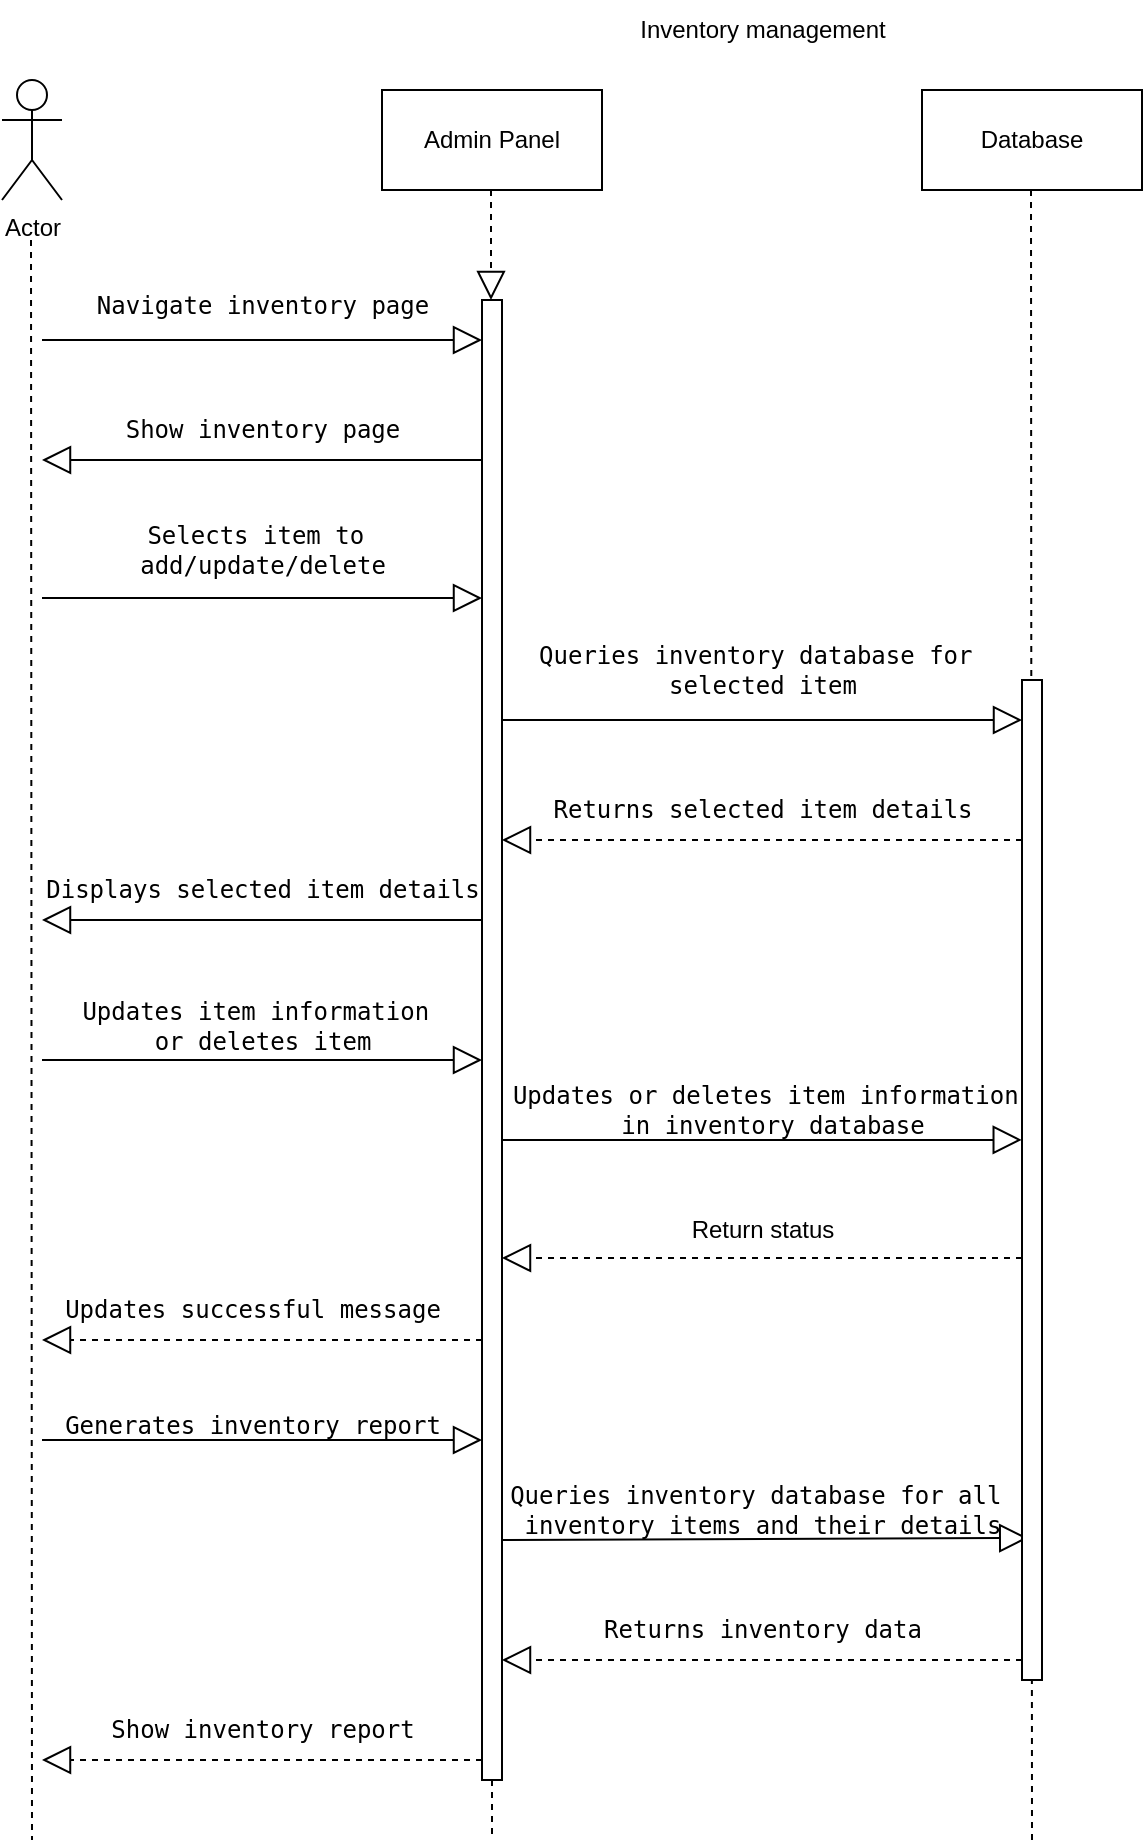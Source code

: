 <mxfile version="21.3.2" type="github">
  <diagram name="Page-1" id="PtCPAR5SjKTEY9qWhXtf">
    <mxGraphModel dx="954" dy="556" grid="1" gridSize="10" guides="1" tooltips="1" connect="1" arrows="1" fold="1" page="1" pageScale="1" pageWidth="1100" pageHeight="1700" math="0" shadow="0">
      <root>
        <mxCell id="0" />
        <mxCell id="1" parent="0" />
        <mxCell id="2j9vji1CD5PVVpKvyyKQ-1" value="Actor" style="shape=umlActor;verticalLabelPosition=bottom;verticalAlign=top;html=1;outlineConnect=0;" parent="1" vertex="1">
          <mxGeometry x="90" y="40" width="30" height="60" as="geometry" />
        </mxCell>
        <mxCell id="2j9vji1CD5PVVpKvyyKQ-2" value="Database" style="html=1;whiteSpace=wrap;" parent="1" vertex="1">
          <mxGeometry x="550" y="45" width="110" height="50" as="geometry" />
        </mxCell>
        <mxCell id="2j9vji1CD5PVVpKvyyKQ-3" value="Admin Panel" style="html=1;whiteSpace=wrap;" parent="1" vertex="1">
          <mxGeometry x="280" y="45" width="110" height="50" as="geometry" />
        </mxCell>
        <mxCell id="2j9vji1CD5PVVpKvyyKQ-4" value="" style="endArrow=none;dashed=1;endFill=0;endSize=12;html=1;rounded=0;" parent="1" edge="1">
          <mxGeometry width="160" relative="1" as="geometry">
            <mxPoint x="104.5" y="120" as="sourcePoint" />
            <mxPoint x="105" y="920" as="targetPoint" />
          </mxGeometry>
        </mxCell>
        <mxCell id="2j9vji1CD5PVVpKvyyKQ-5" value="" style="endArrow=none;dashed=1;endFill=0;endSize=12;html=1;rounded=0;" parent="1" source="2j9vji1CD5PVVpKvyyKQ-35" edge="1">
          <mxGeometry width="160" relative="1" as="geometry">
            <mxPoint x="334.5" y="95" as="sourcePoint" />
            <mxPoint x="335" y="920" as="targetPoint" />
          </mxGeometry>
        </mxCell>
        <mxCell id="2j9vji1CD5PVVpKvyyKQ-6" value="" style="endArrow=none;dashed=1;endFill=0;endSize=12;html=1;rounded=0;" parent="1" edge="1">
          <mxGeometry width="160" relative="1" as="geometry">
            <mxPoint x="604.5" y="95" as="sourcePoint" />
            <mxPoint x="605" y="920" as="targetPoint" />
          </mxGeometry>
        </mxCell>
        <mxCell id="2j9vji1CD5PVVpKvyyKQ-7" value="&lt;pre&gt;&lt;code class=&quot;!whitespace-pre hljs language-rust&quot;&gt;Navigate inventory page&lt;/code&gt;&lt;/pre&gt;" style="text;html=1;align=center;verticalAlign=middle;resizable=0;points=[];autosize=1;strokeColor=none;fillColor=none;" parent="1" vertex="1">
          <mxGeometry x="130" y="128" width="180" height="50" as="geometry" />
        </mxCell>
        <mxCell id="2j9vji1CD5PVVpKvyyKQ-8" value="&lt;pre&gt;&lt;code class=&quot;!whitespace-pre hljs language-rust&quot;&gt;Show inventory page&lt;/code&gt;&lt;/pre&gt;" style="text;html=1;align=center;verticalAlign=middle;resizable=0;points=[];autosize=1;strokeColor=none;fillColor=none;" parent="1" vertex="1">
          <mxGeometry x="140" y="190" width="160" height="50" as="geometry" />
        </mxCell>
        <mxCell id="2j9vji1CD5PVVpKvyyKQ-9" value="&lt;pre&gt;&lt;code class=&quot;!whitespace-pre hljs language-rust&quot;&gt;Selects item to &lt;br&gt;add/update/delete&lt;/code&gt;&lt;/pre&gt;" style="text;html=1;align=center;verticalAlign=middle;resizable=0;points=[];autosize=1;strokeColor=none;fillColor=none;" parent="1" vertex="1">
          <mxGeometry x="150" y="240" width="140" height="70" as="geometry" />
        </mxCell>
        <mxCell id="2j9vji1CD5PVVpKvyyKQ-10" value="&lt;pre&gt;&lt;code class=&quot;!whitespace-pre hljs language-rust&quot;&gt;Queries inventory database for &lt;br&gt;&lt;span class=&quot;hljs-title class_&quot;&gt;selected&lt;/span&gt; item&lt;/code&gt;&lt;/pre&gt;" style="text;html=1;align=center;verticalAlign=middle;resizable=0;points=[];autosize=1;strokeColor=none;fillColor=none;" parent="1" vertex="1">
          <mxGeometry x="350" y="300" width="240" height="70" as="geometry" />
        </mxCell>
        <mxCell id="2j9vji1CD5PVVpKvyyKQ-11" value="&lt;pre&gt;&lt;code class=&quot;!whitespace-pre hljs language-rust&quot;&gt;Returns selected item details&lt;/code&gt;&lt;/pre&gt;" style="text;html=1;align=center;verticalAlign=middle;resizable=0;points=[];autosize=1;strokeColor=none;fillColor=none;" parent="1" vertex="1">
          <mxGeometry x="355" y="380" width="230" height="50" as="geometry" />
        </mxCell>
        <mxCell id="2j9vji1CD5PVVpKvyyKQ-12" value="&lt;pre&gt;&lt;code class=&quot;!whitespace-pre hljs language-rust&quot;&gt;Displays selected item details&lt;/code&gt;&lt;/pre&gt;" style="text;html=1;align=center;verticalAlign=middle;resizable=0;points=[];autosize=1;strokeColor=none;fillColor=none;" parent="1" vertex="1">
          <mxGeometry x="105" y="420" width="230" height="50" as="geometry" />
        </mxCell>
        <mxCell id="2j9vji1CD5PVVpKvyyKQ-13" value="&lt;pre&gt;&lt;code class=&quot;!whitespace-pre hljs language-rust&quot;&gt;Updates item information &lt;br&gt;or deletes item&lt;/code&gt;&lt;/pre&gt;" style="text;html=1;align=center;verticalAlign=middle;resizable=0;points=[];autosize=1;strokeColor=none;fillColor=none;" parent="1" vertex="1">
          <mxGeometry x="120" y="478" width="200" height="70" as="geometry" />
        </mxCell>
        <mxCell id="2j9vji1CD5PVVpKvyyKQ-14" value="&lt;pre&gt;&lt;code class=&quot;!whitespace-pre hljs language-rust&quot;&gt;Updates or deletes item information &lt;br&gt;in inventory database&lt;/code&gt;&lt;/pre&gt;" style="text;html=1;align=center;verticalAlign=middle;resizable=0;points=[];autosize=1;strokeColor=none;fillColor=none;" parent="1" vertex="1">
          <mxGeometry x="335" y="520" width="280" height="70" as="geometry" />
        </mxCell>
        <mxCell id="2j9vji1CD5PVVpKvyyKQ-15" value="&lt;pre&gt;&lt;code class=&quot;!whitespace-pre hljs language-rust&quot;&gt;Updates successful message&lt;/code&gt;&lt;/pre&gt;" style="text;html=1;align=center;verticalAlign=middle;resizable=0;points=[];autosize=1;strokeColor=none;fillColor=none;" parent="1" vertex="1">
          <mxGeometry x="110" y="630" width="210" height="50" as="geometry" />
        </mxCell>
        <mxCell id="2j9vji1CD5PVVpKvyyKQ-16" value="Return status" style="text;html=1;align=center;verticalAlign=middle;resizable=0;points=[];autosize=1;strokeColor=none;fillColor=none;" parent="1" vertex="1">
          <mxGeometry x="420" y="600" width="100" height="30" as="geometry" />
        </mxCell>
        <mxCell id="2j9vji1CD5PVVpKvyyKQ-17" value="&lt;pre&gt;&lt;code class=&quot;!whitespace-pre hljs language-rust&quot;&gt;Generates inventory report&lt;/code&gt;&lt;/pre&gt;" style="text;html=1;align=center;verticalAlign=middle;resizable=0;points=[];autosize=1;strokeColor=none;fillColor=none;" parent="1" vertex="1">
          <mxGeometry x="110" y="688" width="210" height="50" as="geometry" />
        </mxCell>
        <mxCell id="2j9vji1CD5PVVpKvyyKQ-18" value="&lt;pre&gt;&lt;code class=&quot;!whitespace-pre hljs language-rust&quot;&gt;Queries inventory database for &lt;span class=&quot;hljs-variable&quot;&gt;all&lt;/span&gt; &lt;span class=&quot;hljs-keyword&quot;&gt;&lt;br&gt;in&lt;/span&gt;ventory items and their details&lt;/code&gt;&lt;/pre&gt;" style="text;html=1;align=center;verticalAlign=middle;resizable=0;points=[];autosize=1;strokeColor=none;fillColor=none;" parent="1" vertex="1">
          <mxGeometry x="335" y="720" width="270" height="70" as="geometry" />
        </mxCell>
        <mxCell id="2j9vji1CD5PVVpKvyyKQ-19" value="&lt;pre&gt;&lt;code class=&quot;!whitespace-pre hljs language-rust&quot;&gt;Returns inventory data&lt;/code&gt;&lt;/pre&gt;" style="text;html=1;align=center;verticalAlign=middle;resizable=0;points=[];autosize=1;strokeColor=none;fillColor=none;" parent="1" vertex="1">
          <mxGeometry x="380" y="790" width="180" height="50" as="geometry" />
        </mxCell>
        <mxCell id="2j9vji1CD5PVVpKvyyKQ-20" value="&lt;pre&gt;&lt;code class=&quot;!whitespace-pre hljs language-rust&quot;&gt;Show inventory report&lt;/code&gt;&lt;/pre&gt;" style="text;html=1;align=center;verticalAlign=middle;resizable=0;points=[];autosize=1;strokeColor=none;fillColor=none;" parent="1" vertex="1">
          <mxGeometry x="135" y="840" width="170" height="50" as="geometry" />
        </mxCell>
        <mxCell id="2j9vji1CD5PVVpKvyyKQ-21" value="" style="endArrow=block;endFill=0;endSize=12;html=1;rounded=0;" parent="1" edge="1">
          <mxGeometry width="160" relative="1" as="geometry">
            <mxPoint x="110" y="170" as="sourcePoint" />
            <mxPoint x="330" y="170" as="targetPoint" />
          </mxGeometry>
        </mxCell>
        <mxCell id="2j9vji1CD5PVVpKvyyKQ-22" value="" style="endArrow=block;endFill=0;endSize=12;html=1;rounded=0;" parent="1" edge="1">
          <mxGeometry width="160" relative="1" as="geometry">
            <mxPoint x="330" y="230" as="sourcePoint" />
            <mxPoint x="110" y="230" as="targetPoint" />
          </mxGeometry>
        </mxCell>
        <mxCell id="2j9vji1CD5PVVpKvyyKQ-23" value="" style="endArrow=block;endFill=0;endSize=12;html=1;rounded=0;" parent="1" edge="1">
          <mxGeometry width="160" relative="1" as="geometry">
            <mxPoint x="110" y="299" as="sourcePoint" />
            <mxPoint x="330" y="299" as="targetPoint" />
          </mxGeometry>
        </mxCell>
        <mxCell id="2j9vji1CD5PVVpKvyyKQ-24" value="" style="endArrow=block;endFill=0;endSize=12;html=1;rounded=0;" parent="1" edge="1">
          <mxGeometry width="160" relative="1" as="geometry">
            <mxPoint x="340" y="360" as="sourcePoint" />
            <mxPoint x="600" y="360" as="targetPoint" />
          </mxGeometry>
        </mxCell>
        <mxCell id="2j9vji1CD5PVVpKvyyKQ-25" value="" style="endArrow=block;endFill=0;endSize=12;html=1;rounded=0;dashed=1;" parent="1" edge="1">
          <mxGeometry width="160" relative="1" as="geometry">
            <mxPoint x="600" y="420" as="sourcePoint" />
            <mxPoint x="340" y="420" as="targetPoint" />
          </mxGeometry>
        </mxCell>
        <mxCell id="2j9vji1CD5PVVpKvyyKQ-26" value="" style="endArrow=block;endFill=0;endSize=12;html=1;rounded=0;" parent="1" edge="1">
          <mxGeometry width="160" relative="1" as="geometry">
            <mxPoint x="330" y="460" as="sourcePoint" />
            <mxPoint x="110" y="460" as="targetPoint" />
          </mxGeometry>
        </mxCell>
        <mxCell id="2j9vji1CD5PVVpKvyyKQ-27" value="" style="endArrow=block;endFill=0;endSize=12;html=1;rounded=0;" parent="1" edge="1">
          <mxGeometry width="160" relative="1" as="geometry">
            <mxPoint x="110" y="530" as="sourcePoint" />
            <mxPoint x="330" y="530" as="targetPoint" />
          </mxGeometry>
        </mxCell>
        <mxCell id="2j9vji1CD5PVVpKvyyKQ-28" value="" style="endArrow=block;endFill=0;endSize=12;html=1;rounded=0;entryX=0.946;entryY=0.714;entryDx=0;entryDy=0;entryPerimeter=0;" parent="1" target="2j9vji1CD5PVVpKvyyKQ-14" edge="1">
          <mxGeometry width="160" relative="1" as="geometry">
            <mxPoint x="340" y="570" as="sourcePoint" />
            <mxPoint x="560" y="570" as="targetPoint" />
          </mxGeometry>
        </mxCell>
        <mxCell id="2j9vji1CD5PVVpKvyyKQ-29" value="" style="endArrow=block;endFill=0;endSize=12;html=1;rounded=0;dashed=1;" parent="1" edge="1">
          <mxGeometry width="160" relative="1" as="geometry">
            <mxPoint x="600" y="629" as="sourcePoint" />
            <mxPoint x="340" y="629" as="targetPoint" />
          </mxGeometry>
        </mxCell>
        <mxCell id="2j9vji1CD5PVVpKvyyKQ-30" value="" style="endArrow=block;endFill=0;endSize=12;html=1;rounded=0;dashed=1;" parent="1" edge="1">
          <mxGeometry width="160" relative="1" as="geometry">
            <mxPoint x="330" y="670" as="sourcePoint" />
            <mxPoint x="110" y="670" as="targetPoint" />
          </mxGeometry>
        </mxCell>
        <mxCell id="2j9vji1CD5PVVpKvyyKQ-31" value="" style="endArrow=block;endFill=0;endSize=12;html=1;rounded=0;" parent="1" edge="1">
          <mxGeometry width="160" relative="1" as="geometry">
            <mxPoint x="110" y="720" as="sourcePoint" />
            <mxPoint x="330" y="720" as="targetPoint" />
          </mxGeometry>
        </mxCell>
        <mxCell id="2j9vji1CD5PVVpKvyyKQ-32" value="" style="endArrow=block;endFill=0;endSize=12;html=1;rounded=0;entryX=0.993;entryY=0.7;entryDx=0;entryDy=0;entryPerimeter=0;" parent="1" target="2j9vji1CD5PVVpKvyyKQ-18" edge="1">
          <mxGeometry width="160" relative="1" as="geometry">
            <mxPoint x="340" y="770" as="sourcePoint" />
            <mxPoint x="560" y="770" as="targetPoint" />
          </mxGeometry>
        </mxCell>
        <mxCell id="2j9vji1CD5PVVpKvyyKQ-33" value="" style="endArrow=block;endFill=0;endSize=12;html=1;rounded=0;dashed=1;" parent="1" edge="1">
          <mxGeometry width="160" relative="1" as="geometry">
            <mxPoint x="600" y="830" as="sourcePoint" />
            <mxPoint x="340" y="830" as="targetPoint" />
          </mxGeometry>
        </mxCell>
        <mxCell id="2j9vji1CD5PVVpKvyyKQ-34" value="" style="endArrow=block;endFill=0;endSize=12;html=1;rounded=0;dashed=1;" parent="1" edge="1">
          <mxGeometry width="160" relative="1" as="geometry">
            <mxPoint x="330" y="880" as="sourcePoint" />
            <mxPoint x="110" y="880" as="targetPoint" />
          </mxGeometry>
        </mxCell>
        <mxCell id="2j9vji1CD5PVVpKvyyKQ-36" value="" style="endArrow=block;dashed=1;endFill=0;endSize=12;html=1;rounded=0;" parent="1" target="2j9vji1CD5PVVpKvyyKQ-35" edge="1">
          <mxGeometry width="160" relative="1" as="geometry">
            <mxPoint x="334.5" y="95" as="sourcePoint" />
            <mxPoint x="335" y="920" as="targetPoint" />
          </mxGeometry>
        </mxCell>
        <mxCell id="2j9vji1CD5PVVpKvyyKQ-35" value="" style="html=1;points=[];perimeter=orthogonalPerimeter;outlineConnect=0;targetShapes=umlLifeline;portConstraint=eastwest;newEdgeStyle={&quot;edgeStyle&quot;:&quot;elbowEdgeStyle&quot;,&quot;elbow&quot;:&quot;vertical&quot;,&quot;curved&quot;:0,&quot;rounded&quot;:0};" parent="1" vertex="1">
          <mxGeometry x="330" y="150" width="10" height="740" as="geometry" />
        </mxCell>
        <mxCell id="2j9vji1CD5PVVpKvyyKQ-37" value="" style="html=1;points=[];perimeter=orthogonalPerimeter;outlineConnect=0;targetShapes=umlLifeline;portConstraint=eastwest;newEdgeStyle={&quot;edgeStyle&quot;:&quot;elbowEdgeStyle&quot;,&quot;elbow&quot;:&quot;vertical&quot;,&quot;curved&quot;:0,&quot;rounded&quot;:0};" parent="1" vertex="1">
          <mxGeometry x="600" y="340" width="10" height="500" as="geometry" />
        </mxCell>
        <mxCell id="Mn-JfRyPjcKANTZPPDCM-1" value="Inventory management" style="text;html=1;align=center;verticalAlign=middle;resizable=0;points=[];autosize=1;strokeColor=none;fillColor=none;" vertex="1" parent="1">
          <mxGeometry x="395" width="150" height="30" as="geometry" />
        </mxCell>
      </root>
    </mxGraphModel>
  </diagram>
</mxfile>
